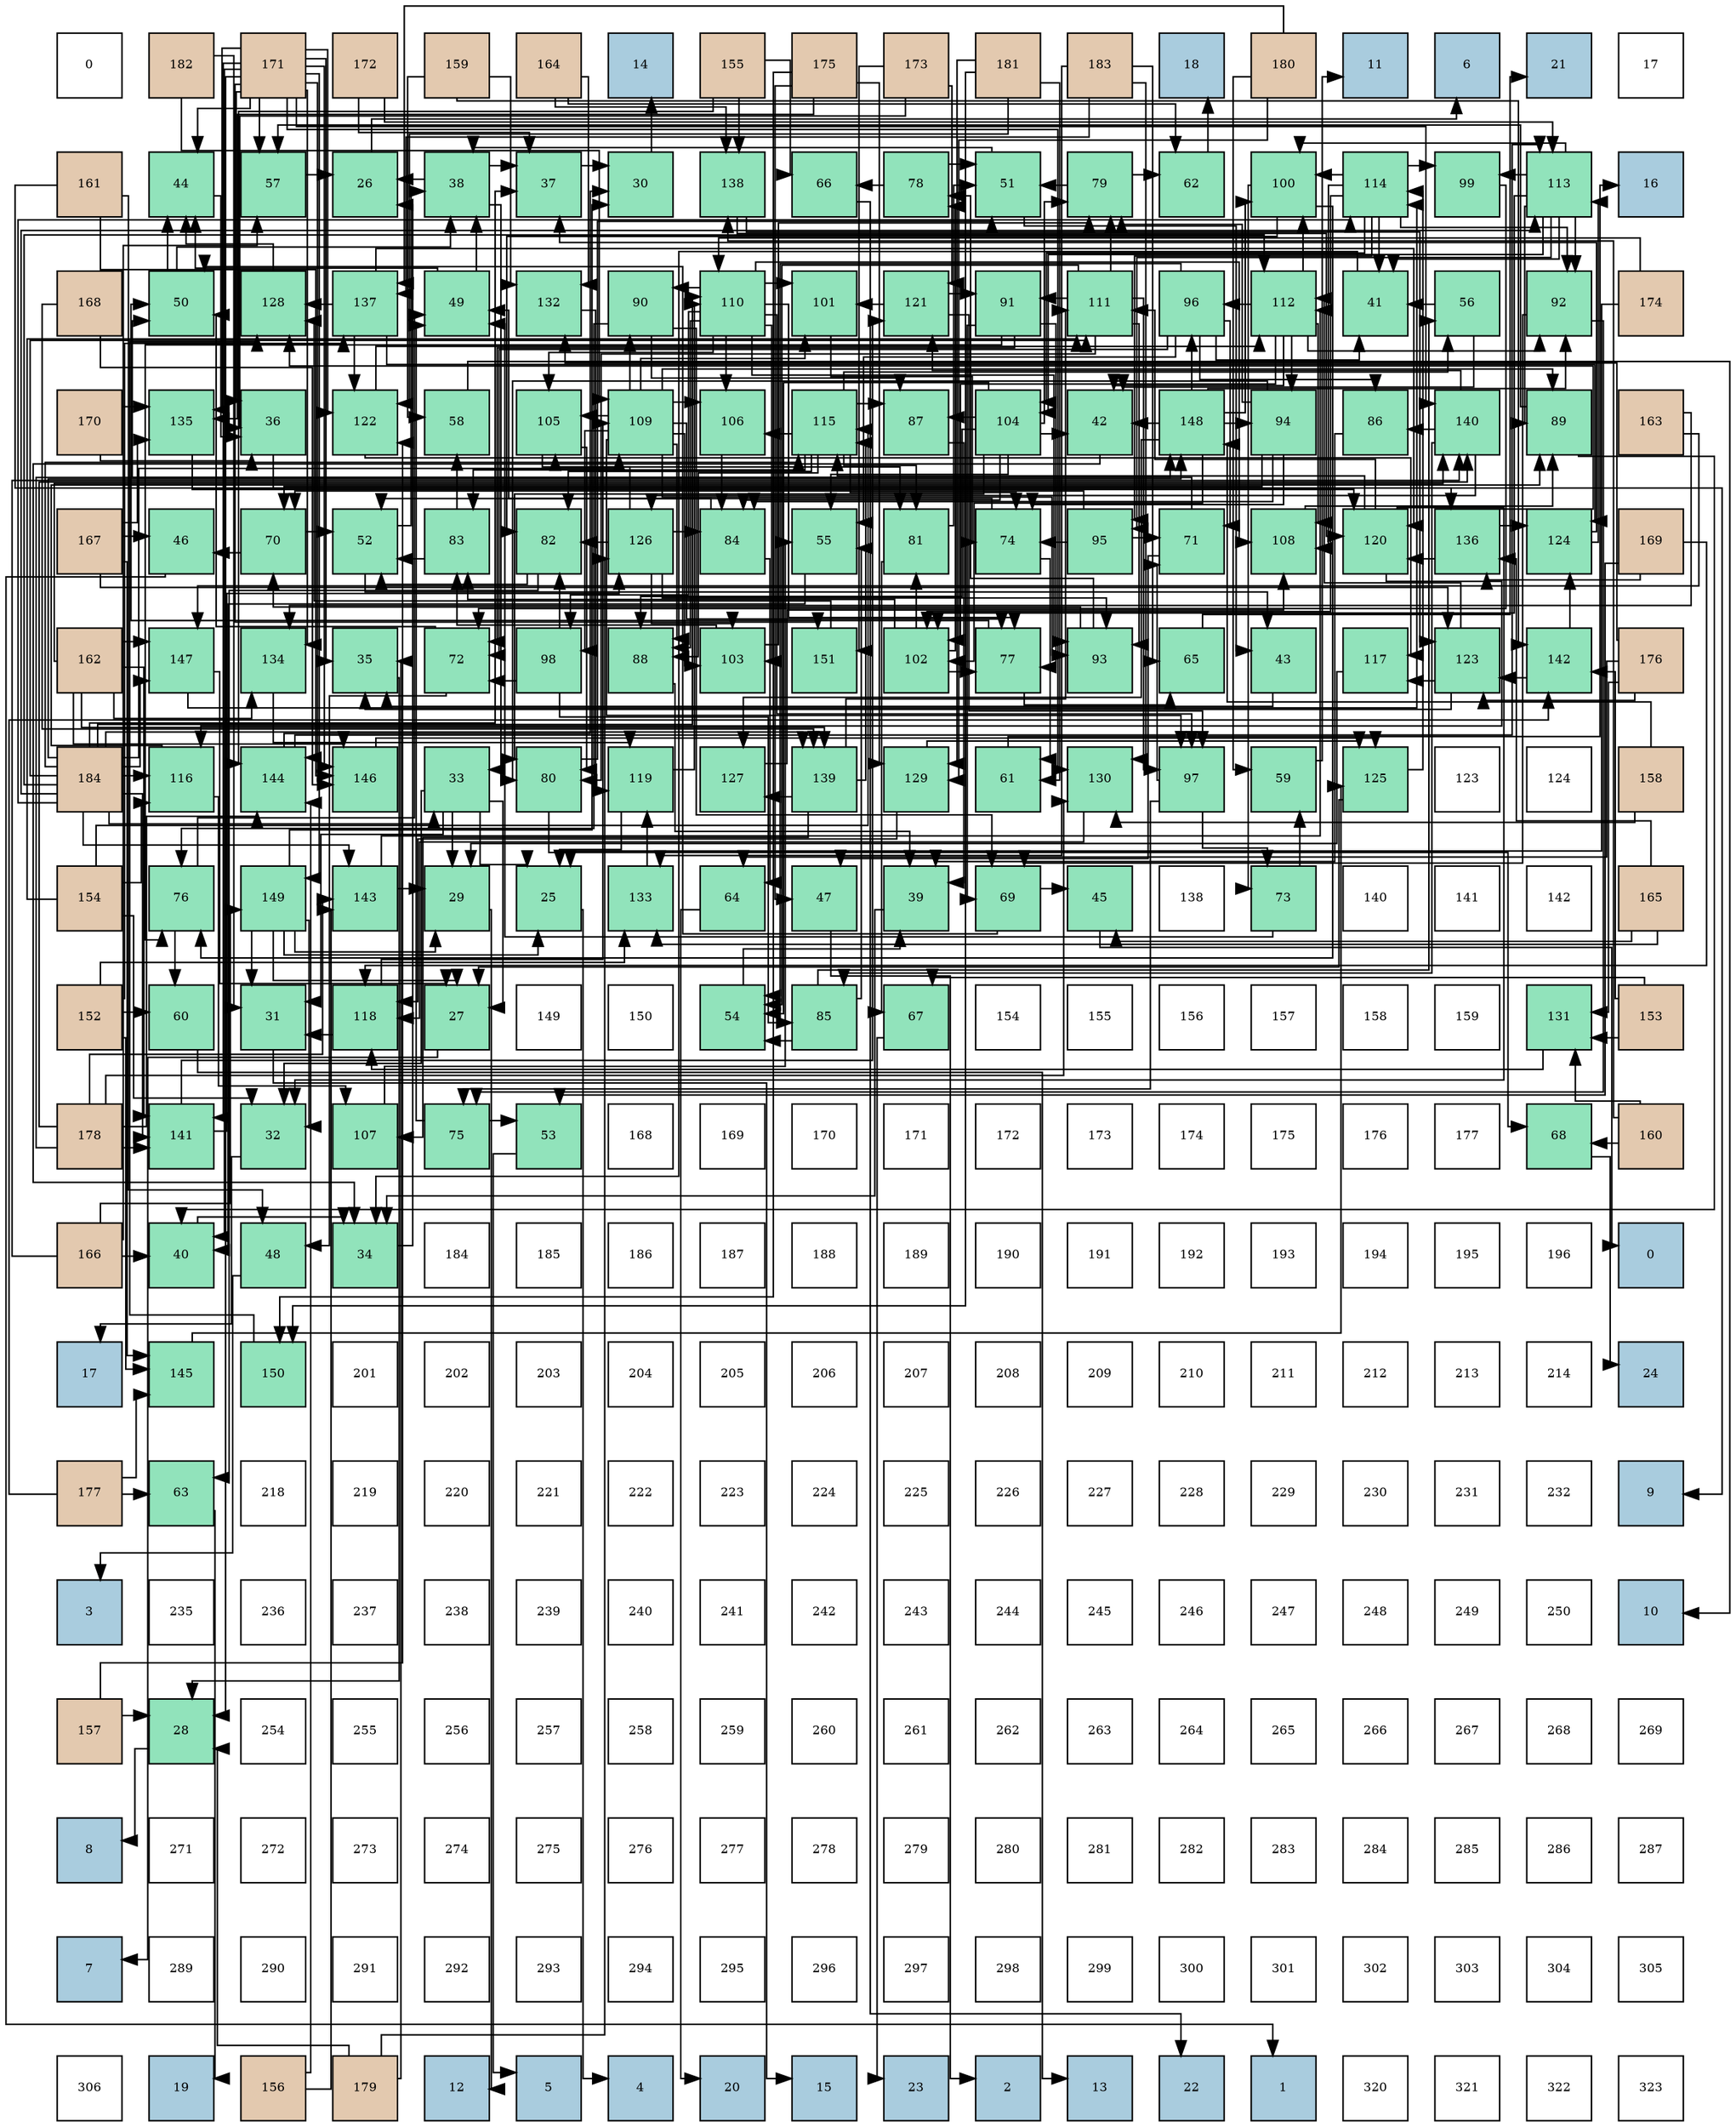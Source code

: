 digraph layout{
 rankdir=TB;
 splines=ortho;
 node [style=filled shape=square fixedsize=true width=0.6];
0[label="0", fontsize=8, fillcolor="#ffffff"];
1[label="182", fontsize=8, fillcolor="#e3c9af"];
2[label="171", fontsize=8, fillcolor="#e3c9af"];
3[label="172", fontsize=8, fillcolor="#e3c9af"];
4[label="159", fontsize=8, fillcolor="#e3c9af"];
5[label="164", fontsize=8, fillcolor="#e3c9af"];
6[label="14", fontsize=8, fillcolor="#a9ccde"];
7[label="155", fontsize=8, fillcolor="#e3c9af"];
8[label="175", fontsize=8, fillcolor="#e3c9af"];
9[label="173", fontsize=8, fillcolor="#e3c9af"];
10[label="181", fontsize=8, fillcolor="#e3c9af"];
11[label="183", fontsize=8, fillcolor="#e3c9af"];
12[label="18", fontsize=8, fillcolor="#a9ccde"];
13[label="180", fontsize=8, fillcolor="#e3c9af"];
14[label="11", fontsize=8, fillcolor="#a9ccde"];
15[label="6", fontsize=8, fillcolor="#a9ccde"];
16[label="21", fontsize=8, fillcolor="#a9ccde"];
17[label="17", fontsize=8, fillcolor="#ffffff"];
18[label="161", fontsize=8, fillcolor="#e3c9af"];
19[label="44", fontsize=8, fillcolor="#91e3bb"];
20[label="57", fontsize=8, fillcolor="#91e3bb"];
21[label="26", fontsize=8, fillcolor="#91e3bb"];
22[label="38", fontsize=8, fillcolor="#91e3bb"];
23[label="37", fontsize=8, fillcolor="#91e3bb"];
24[label="30", fontsize=8, fillcolor="#91e3bb"];
25[label="138", fontsize=8, fillcolor="#91e3bb"];
26[label="66", fontsize=8, fillcolor="#91e3bb"];
27[label="78", fontsize=8, fillcolor="#91e3bb"];
28[label="51", fontsize=8, fillcolor="#91e3bb"];
29[label="79", fontsize=8, fillcolor="#91e3bb"];
30[label="62", fontsize=8, fillcolor="#91e3bb"];
31[label="100", fontsize=8, fillcolor="#91e3bb"];
32[label="114", fontsize=8, fillcolor="#91e3bb"];
33[label="99", fontsize=8, fillcolor="#91e3bb"];
34[label="113", fontsize=8, fillcolor="#91e3bb"];
35[label="16", fontsize=8, fillcolor="#a9ccde"];
36[label="168", fontsize=8, fillcolor="#e3c9af"];
37[label="50", fontsize=8, fillcolor="#91e3bb"];
38[label="128", fontsize=8, fillcolor="#91e3bb"];
39[label="137", fontsize=8, fillcolor="#91e3bb"];
40[label="49", fontsize=8, fillcolor="#91e3bb"];
41[label="132", fontsize=8, fillcolor="#91e3bb"];
42[label="90", fontsize=8, fillcolor="#91e3bb"];
43[label="110", fontsize=8, fillcolor="#91e3bb"];
44[label="101", fontsize=8, fillcolor="#91e3bb"];
45[label="121", fontsize=8, fillcolor="#91e3bb"];
46[label="91", fontsize=8, fillcolor="#91e3bb"];
47[label="111", fontsize=8, fillcolor="#91e3bb"];
48[label="96", fontsize=8, fillcolor="#91e3bb"];
49[label="112", fontsize=8, fillcolor="#91e3bb"];
50[label="41", fontsize=8, fillcolor="#91e3bb"];
51[label="56", fontsize=8, fillcolor="#91e3bb"];
52[label="92", fontsize=8, fillcolor="#91e3bb"];
53[label="174", fontsize=8, fillcolor="#e3c9af"];
54[label="170", fontsize=8, fillcolor="#e3c9af"];
55[label="135", fontsize=8, fillcolor="#91e3bb"];
56[label="36", fontsize=8, fillcolor="#91e3bb"];
57[label="122", fontsize=8, fillcolor="#91e3bb"];
58[label="58", fontsize=8, fillcolor="#91e3bb"];
59[label="105", fontsize=8, fillcolor="#91e3bb"];
60[label="109", fontsize=8, fillcolor="#91e3bb"];
61[label="106", fontsize=8, fillcolor="#91e3bb"];
62[label="115", fontsize=8, fillcolor="#91e3bb"];
63[label="87", fontsize=8, fillcolor="#91e3bb"];
64[label="104", fontsize=8, fillcolor="#91e3bb"];
65[label="42", fontsize=8, fillcolor="#91e3bb"];
66[label="148", fontsize=8, fillcolor="#91e3bb"];
67[label="94", fontsize=8, fillcolor="#91e3bb"];
68[label="86", fontsize=8, fillcolor="#91e3bb"];
69[label="140", fontsize=8, fillcolor="#91e3bb"];
70[label="89", fontsize=8, fillcolor="#91e3bb"];
71[label="163", fontsize=8, fillcolor="#e3c9af"];
72[label="167", fontsize=8, fillcolor="#e3c9af"];
73[label="46", fontsize=8, fillcolor="#91e3bb"];
74[label="70", fontsize=8, fillcolor="#91e3bb"];
75[label="52", fontsize=8, fillcolor="#91e3bb"];
76[label="83", fontsize=8, fillcolor="#91e3bb"];
77[label="82", fontsize=8, fillcolor="#91e3bb"];
78[label="126", fontsize=8, fillcolor="#91e3bb"];
79[label="84", fontsize=8, fillcolor="#91e3bb"];
80[label="55", fontsize=8, fillcolor="#91e3bb"];
81[label="81", fontsize=8, fillcolor="#91e3bb"];
82[label="74", fontsize=8, fillcolor="#91e3bb"];
83[label="95", fontsize=8, fillcolor="#91e3bb"];
84[label="71", fontsize=8, fillcolor="#91e3bb"];
85[label="108", fontsize=8, fillcolor="#91e3bb"];
86[label="120", fontsize=8, fillcolor="#91e3bb"];
87[label="136", fontsize=8, fillcolor="#91e3bb"];
88[label="124", fontsize=8, fillcolor="#91e3bb"];
89[label="169", fontsize=8, fillcolor="#e3c9af"];
90[label="162", fontsize=8, fillcolor="#e3c9af"];
91[label="147", fontsize=8, fillcolor="#91e3bb"];
92[label="134", fontsize=8, fillcolor="#91e3bb"];
93[label="35", fontsize=8, fillcolor="#91e3bb"];
94[label="72", fontsize=8, fillcolor="#91e3bb"];
95[label="98", fontsize=8, fillcolor="#91e3bb"];
96[label="88", fontsize=8, fillcolor="#91e3bb"];
97[label="103", fontsize=8, fillcolor="#91e3bb"];
98[label="151", fontsize=8, fillcolor="#91e3bb"];
99[label="102", fontsize=8, fillcolor="#91e3bb"];
100[label="77", fontsize=8, fillcolor="#91e3bb"];
101[label="93", fontsize=8, fillcolor="#91e3bb"];
102[label="65", fontsize=8, fillcolor="#91e3bb"];
103[label="43", fontsize=8, fillcolor="#91e3bb"];
104[label="117", fontsize=8, fillcolor="#91e3bb"];
105[label="123", fontsize=8, fillcolor="#91e3bb"];
106[label="142", fontsize=8, fillcolor="#91e3bb"];
107[label="176", fontsize=8, fillcolor="#e3c9af"];
108[label="184", fontsize=8, fillcolor="#e3c9af"];
109[label="116", fontsize=8, fillcolor="#91e3bb"];
110[label="144", fontsize=8, fillcolor="#91e3bb"];
111[label="146", fontsize=8, fillcolor="#91e3bb"];
112[label="33", fontsize=8, fillcolor="#91e3bb"];
113[label="80", fontsize=8, fillcolor="#91e3bb"];
114[label="119", fontsize=8, fillcolor="#91e3bb"];
115[label="127", fontsize=8, fillcolor="#91e3bb"];
116[label="139", fontsize=8, fillcolor="#91e3bb"];
117[label="129", fontsize=8, fillcolor="#91e3bb"];
118[label="61", fontsize=8, fillcolor="#91e3bb"];
119[label="130", fontsize=8, fillcolor="#91e3bb"];
120[label="97", fontsize=8, fillcolor="#91e3bb"];
121[label="59", fontsize=8, fillcolor="#91e3bb"];
122[label="125", fontsize=8, fillcolor="#91e3bb"];
123[label="123", fontsize=8, fillcolor="#ffffff"];
124[label="124", fontsize=8, fillcolor="#ffffff"];
125[label="158", fontsize=8, fillcolor="#e3c9af"];
126[label="154", fontsize=8, fillcolor="#e3c9af"];
127[label="76", fontsize=8, fillcolor="#91e3bb"];
128[label="149", fontsize=8, fillcolor="#91e3bb"];
129[label="143", fontsize=8, fillcolor="#91e3bb"];
130[label="29", fontsize=8, fillcolor="#91e3bb"];
131[label="25", fontsize=8, fillcolor="#91e3bb"];
132[label="133", fontsize=8, fillcolor="#91e3bb"];
133[label="64", fontsize=8, fillcolor="#91e3bb"];
134[label="47", fontsize=8, fillcolor="#91e3bb"];
135[label="39", fontsize=8, fillcolor="#91e3bb"];
136[label="69", fontsize=8, fillcolor="#91e3bb"];
137[label="45", fontsize=8, fillcolor="#91e3bb"];
138[label="138", fontsize=8, fillcolor="#ffffff"];
139[label="73", fontsize=8, fillcolor="#91e3bb"];
140[label="140", fontsize=8, fillcolor="#ffffff"];
141[label="141", fontsize=8, fillcolor="#ffffff"];
142[label="142", fontsize=8, fillcolor="#ffffff"];
143[label="165", fontsize=8, fillcolor="#e3c9af"];
144[label="152", fontsize=8, fillcolor="#e3c9af"];
145[label="60", fontsize=8, fillcolor="#91e3bb"];
146[label="31", fontsize=8, fillcolor="#91e3bb"];
147[label="118", fontsize=8, fillcolor="#91e3bb"];
148[label="27", fontsize=8, fillcolor="#91e3bb"];
149[label="149", fontsize=8, fillcolor="#ffffff"];
150[label="150", fontsize=8, fillcolor="#ffffff"];
151[label="54", fontsize=8, fillcolor="#91e3bb"];
152[label="85", fontsize=8, fillcolor="#91e3bb"];
153[label="67", fontsize=8, fillcolor="#91e3bb"];
154[label="154", fontsize=8, fillcolor="#ffffff"];
155[label="155", fontsize=8, fillcolor="#ffffff"];
156[label="156", fontsize=8, fillcolor="#ffffff"];
157[label="157", fontsize=8, fillcolor="#ffffff"];
158[label="158", fontsize=8, fillcolor="#ffffff"];
159[label="159", fontsize=8, fillcolor="#ffffff"];
160[label="131", fontsize=8, fillcolor="#91e3bb"];
161[label="153", fontsize=8, fillcolor="#e3c9af"];
162[label="178", fontsize=8, fillcolor="#e3c9af"];
163[label="141", fontsize=8, fillcolor="#91e3bb"];
164[label="32", fontsize=8, fillcolor="#91e3bb"];
165[label="107", fontsize=8, fillcolor="#91e3bb"];
166[label="75", fontsize=8, fillcolor="#91e3bb"];
167[label="53", fontsize=8, fillcolor="#91e3bb"];
168[label="168", fontsize=8, fillcolor="#ffffff"];
169[label="169", fontsize=8, fillcolor="#ffffff"];
170[label="170", fontsize=8, fillcolor="#ffffff"];
171[label="171", fontsize=8, fillcolor="#ffffff"];
172[label="172", fontsize=8, fillcolor="#ffffff"];
173[label="173", fontsize=8, fillcolor="#ffffff"];
174[label="174", fontsize=8, fillcolor="#ffffff"];
175[label="175", fontsize=8, fillcolor="#ffffff"];
176[label="176", fontsize=8, fillcolor="#ffffff"];
177[label="177", fontsize=8, fillcolor="#ffffff"];
178[label="68", fontsize=8, fillcolor="#91e3bb"];
179[label="160", fontsize=8, fillcolor="#e3c9af"];
180[label="166", fontsize=8, fillcolor="#e3c9af"];
181[label="40", fontsize=8, fillcolor="#91e3bb"];
182[label="48", fontsize=8, fillcolor="#91e3bb"];
183[label="34", fontsize=8, fillcolor="#91e3bb"];
184[label="184", fontsize=8, fillcolor="#ffffff"];
185[label="185", fontsize=8, fillcolor="#ffffff"];
186[label="186", fontsize=8, fillcolor="#ffffff"];
187[label="187", fontsize=8, fillcolor="#ffffff"];
188[label="188", fontsize=8, fillcolor="#ffffff"];
189[label="189", fontsize=8, fillcolor="#ffffff"];
190[label="190", fontsize=8, fillcolor="#ffffff"];
191[label="191", fontsize=8, fillcolor="#ffffff"];
192[label="192", fontsize=8, fillcolor="#ffffff"];
193[label="193", fontsize=8, fillcolor="#ffffff"];
194[label="194", fontsize=8, fillcolor="#ffffff"];
195[label="195", fontsize=8, fillcolor="#ffffff"];
196[label="196", fontsize=8, fillcolor="#ffffff"];
197[label="0", fontsize=8, fillcolor="#a9ccde"];
198[label="17", fontsize=8, fillcolor="#a9ccde"];
199[label="145", fontsize=8, fillcolor="#91e3bb"];
200[label="150", fontsize=8, fillcolor="#91e3bb"];
201[label="201", fontsize=8, fillcolor="#ffffff"];
202[label="202", fontsize=8, fillcolor="#ffffff"];
203[label="203", fontsize=8, fillcolor="#ffffff"];
204[label="204", fontsize=8, fillcolor="#ffffff"];
205[label="205", fontsize=8, fillcolor="#ffffff"];
206[label="206", fontsize=8, fillcolor="#ffffff"];
207[label="207", fontsize=8, fillcolor="#ffffff"];
208[label="208", fontsize=8, fillcolor="#ffffff"];
209[label="209", fontsize=8, fillcolor="#ffffff"];
210[label="210", fontsize=8, fillcolor="#ffffff"];
211[label="211", fontsize=8, fillcolor="#ffffff"];
212[label="212", fontsize=8, fillcolor="#ffffff"];
213[label="213", fontsize=8, fillcolor="#ffffff"];
214[label="214", fontsize=8, fillcolor="#ffffff"];
215[label="24", fontsize=8, fillcolor="#a9ccde"];
216[label="177", fontsize=8, fillcolor="#e3c9af"];
217[label="63", fontsize=8, fillcolor="#91e3bb"];
218[label="218", fontsize=8, fillcolor="#ffffff"];
219[label="219", fontsize=8, fillcolor="#ffffff"];
220[label="220", fontsize=8, fillcolor="#ffffff"];
221[label="221", fontsize=8, fillcolor="#ffffff"];
222[label="222", fontsize=8, fillcolor="#ffffff"];
223[label="223", fontsize=8, fillcolor="#ffffff"];
224[label="224", fontsize=8, fillcolor="#ffffff"];
225[label="225", fontsize=8, fillcolor="#ffffff"];
226[label="226", fontsize=8, fillcolor="#ffffff"];
227[label="227", fontsize=8, fillcolor="#ffffff"];
228[label="228", fontsize=8, fillcolor="#ffffff"];
229[label="229", fontsize=8, fillcolor="#ffffff"];
230[label="230", fontsize=8, fillcolor="#ffffff"];
231[label="231", fontsize=8, fillcolor="#ffffff"];
232[label="232", fontsize=8, fillcolor="#ffffff"];
233[label="9", fontsize=8, fillcolor="#a9ccde"];
234[label="3", fontsize=8, fillcolor="#a9ccde"];
235[label="235", fontsize=8, fillcolor="#ffffff"];
236[label="236", fontsize=8, fillcolor="#ffffff"];
237[label="237", fontsize=8, fillcolor="#ffffff"];
238[label="238", fontsize=8, fillcolor="#ffffff"];
239[label="239", fontsize=8, fillcolor="#ffffff"];
240[label="240", fontsize=8, fillcolor="#ffffff"];
241[label="241", fontsize=8, fillcolor="#ffffff"];
242[label="242", fontsize=8, fillcolor="#ffffff"];
243[label="243", fontsize=8, fillcolor="#ffffff"];
244[label="244", fontsize=8, fillcolor="#ffffff"];
245[label="245", fontsize=8, fillcolor="#ffffff"];
246[label="246", fontsize=8, fillcolor="#ffffff"];
247[label="247", fontsize=8, fillcolor="#ffffff"];
248[label="248", fontsize=8, fillcolor="#ffffff"];
249[label="249", fontsize=8, fillcolor="#ffffff"];
250[label="250", fontsize=8, fillcolor="#ffffff"];
251[label="10", fontsize=8, fillcolor="#a9ccde"];
252[label="157", fontsize=8, fillcolor="#e3c9af"];
253[label="28", fontsize=8, fillcolor="#91e3bb"];
254[label="254", fontsize=8, fillcolor="#ffffff"];
255[label="255", fontsize=8, fillcolor="#ffffff"];
256[label="256", fontsize=8, fillcolor="#ffffff"];
257[label="257", fontsize=8, fillcolor="#ffffff"];
258[label="258", fontsize=8, fillcolor="#ffffff"];
259[label="259", fontsize=8, fillcolor="#ffffff"];
260[label="260", fontsize=8, fillcolor="#ffffff"];
261[label="261", fontsize=8, fillcolor="#ffffff"];
262[label="262", fontsize=8, fillcolor="#ffffff"];
263[label="263", fontsize=8, fillcolor="#ffffff"];
264[label="264", fontsize=8, fillcolor="#ffffff"];
265[label="265", fontsize=8, fillcolor="#ffffff"];
266[label="266", fontsize=8, fillcolor="#ffffff"];
267[label="267", fontsize=8, fillcolor="#ffffff"];
268[label="268", fontsize=8, fillcolor="#ffffff"];
269[label="269", fontsize=8, fillcolor="#ffffff"];
270[label="8", fontsize=8, fillcolor="#a9ccde"];
271[label="271", fontsize=8, fillcolor="#ffffff"];
272[label="272", fontsize=8, fillcolor="#ffffff"];
273[label="273", fontsize=8, fillcolor="#ffffff"];
274[label="274", fontsize=8, fillcolor="#ffffff"];
275[label="275", fontsize=8, fillcolor="#ffffff"];
276[label="276", fontsize=8, fillcolor="#ffffff"];
277[label="277", fontsize=8, fillcolor="#ffffff"];
278[label="278", fontsize=8, fillcolor="#ffffff"];
279[label="279", fontsize=8, fillcolor="#ffffff"];
280[label="280", fontsize=8, fillcolor="#ffffff"];
281[label="281", fontsize=8, fillcolor="#ffffff"];
282[label="282", fontsize=8, fillcolor="#ffffff"];
283[label="283", fontsize=8, fillcolor="#ffffff"];
284[label="284", fontsize=8, fillcolor="#ffffff"];
285[label="285", fontsize=8, fillcolor="#ffffff"];
286[label="286", fontsize=8, fillcolor="#ffffff"];
287[label="287", fontsize=8, fillcolor="#ffffff"];
288[label="7", fontsize=8, fillcolor="#a9ccde"];
289[label="289", fontsize=8, fillcolor="#ffffff"];
290[label="290", fontsize=8, fillcolor="#ffffff"];
291[label="291", fontsize=8, fillcolor="#ffffff"];
292[label="292", fontsize=8, fillcolor="#ffffff"];
293[label="293", fontsize=8, fillcolor="#ffffff"];
294[label="294", fontsize=8, fillcolor="#ffffff"];
295[label="295", fontsize=8, fillcolor="#ffffff"];
296[label="296", fontsize=8, fillcolor="#ffffff"];
297[label="297", fontsize=8, fillcolor="#ffffff"];
298[label="298", fontsize=8, fillcolor="#ffffff"];
299[label="299", fontsize=8, fillcolor="#ffffff"];
300[label="300", fontsize=8, fillcolor="#ffffff"];
301[label="301", fontsize=8, fillcolor="#ffffff"];
302[label="302", fontsize=8, fillcolor="#ffffff"];
303[label="303", fontsize=8, fillcolor="#ffffff"];
304[label="304", fontsize=8, fillcolor="#ffffff"];
305[label="305", fontsize=8, fillcolor="#ffffff"];
306[label="306", fontsize=8, fillcolor="#ffffff"];
307[label="19", fontsize=8, fillcolor="#a9ccde"];
308[label="156", fontsize=8, fillcolor="#e3c9af"];
309[label="179", fontsize=8, fillcolor="#e3c9af"];
310[label="12", fontsize=8, fillcolor="#a9ccde"];
311[label="5", fontsize=8, fillcolor="#a9ccde"];
312[label="4", fontsize=8, fillcolor="#a9ccde"];
313[label="20", fontsize=8, fillcolor="#a9ccde"];
314[label="15", fontsize=8, fillcolor="#a9ccde"];
315[label="23", fontsize=8, fillcolor="#a9ccde"];
316[label="2", fontsize=8, fillcolor="#a9ccde"];
317[label="13", fontsize=8, fillcolor="#a9ccde"];
318[label="22", fontsize=8, fillcolor="#a9ccde"];
319[label="1", fontsize=8, fillcolor="#a9ccde"];
320[label="320", fontsize=8, fillcolor="#ffffff"];
321[label="321", fontsize=8, fillcolor="#ffffff"];
322[label="322", fontsize=8, fillcolor="#ffffff"];
323[label="323", fontsize=8, fillcolor="#ffffff"];
edge [constraint=false, style=vis];131 -> 312;
21 -> 15;
148 -> 288;
253 -> 270;
130 -> 310;
24 -> 6;
146 -> 314;
164 -> 198;
112 -> 131;
112 -> 148;
112 -> 130;
112 -> 146;
112 -> 164;
183 -> 21;
93 -> 253;
56 -> 233;
23 -> 24;
22 -> 21;
22 -> 112;
22 -> 23;
135 -> 183;
181 -> 183;
50 -> 183;
65 -> 183;
103 -> 93;
19 -> 56;
137 -> 197;
73 -> 319;
134 -> 316;
182 -> 234;
40 -> 22;
40 -> 19;
37 -> 22;
37 -> 19;
28 -> 22;
28 -> 103;
75 -> 22;
75 -> 103;
167 -> 311;
151 -> 135;
80 -> 181;
51 -> 50;
51 -> 65;
20 -> 21;
58 -> 251;
121 -> 14;
145 -> 317;
118 -> 35;
30 -> 12;
217 -> 307;
133 -> 313;
102 -> 16;
26 -> 318;
153 -> 315;
178 -> 215;
136 -> 137;
136 -> 37;
74 -> 73;
74 -> 75;
84 -> 134;
84 -> 37;
94 -> 182;
94 -> 37;
139 -> 40;
139 -> 121;
82 -> 40;
82 -> 118;
166 -> 40;
166 -> 167;
127 -> 40;
127 -> 145;
100 -> 37;
100 -> 102;
27 -> 28;
27 -> 26;
29 -> 28;
29 -> 30;
113 -> 28;
113 -> 178;
81 -> 28;
81 -> 153;
77 -> 75;
77 -> 217;
76 -> 75;
76 -> 58;
79 -> 75;
79 -> 133;
152 -> 151;
152 -> 80;
152 -> 51;
68 -> 135;
63 -> 135;
96 -> 135;
70 -> 181;
70 -> 20;
42 -> 136;
42 -> 127;
42 -> 63;
46 -> 136;
46 -> 94;
46 -> 127;
46 -> 100;
52 -> 136;
52 -> 166;
101 -> 74;
101 -> 27;
67 -> 74;
67 -> 82;
67 -> 29;
67 -> 113;
67 -> 79;
83 -> 74;
83 -> 84;
83 -> 82;
48 -> 50;
48 -> 151;
48 -> 80;
48 -> 84;
48 -> 94;
48 -> 68;
120 -> 84;
120 -> 139;
120 -> 166;
95 -> 94;
95 -> 77;
95 -> 152;
33 -> 94;
31 -> 139;
31 -> 127;
31 -> 77;
44 -> 82;
99 -> 100;
99 -> 27;
99 -> 81;
99 -> 76;
97 -> 29;
97 -> 76;
64 -> 65;
64 -> 151;
64 -> 80;
64 -> 29;
64 -> 113;
64 -> 79;
64 -> 63;
64 -> 96;
59 -> 113;
59 -> 81;
61 -> 79;
165 -> 80;
85 -> 70;
60 -> 100;
60 -> 96;
60 -> 70;
60 -> 42;
60 -> 101;
60 -> 120;
60 -> 95;
60 -> 44;
60 -> 97;
60 -> 59;
60 -> 61;
43 -> 100;
43 -> 96;
43 -> 42;
43 -> 101;
43 -> 120;
43 -> 95;
43 -> 44;
43 -> 97;
43 -> 59;
43 -> 61;
43 -> 85;
47 -> 151;
47 -> 29;
47 -> 113;
47 -> 46;
47 -> 101;
47 -> 120;
49 -> 65;
49 -> 52;
49 -> 67;
49 -> 48;
49 -> 31;
49 -> 99;
49 -> 85;
34 -> 50;
34 -> 70;
34 -> 52;
34 -> 83;
34 -> 33;
34 -> 31;
34 -> 99;
34 -> 64;
32 -> 50;
32 -> 52;
32 -> 83;
32 -> 33;
32 -> 31;
32 -> 99;
32 -> 64;
32 -> 85;
62 -> 51;
62 -> 82;
62 -> 81;
62 -> 77;
62 -> 76;
62 -> 63;
62 -> 96;
62 -> 61;
109 -> 70;
109 -> 165;
104 -> 130;
147 -> 146;
147 -> 60;
114 -> 131;
114 -> 43;
86 -> 164;
86 -> 47;
86 -> 62;
86 -> 109;
45 -> 46;
45 -> 120;
45 -> 44;
57 -> 49;
57 -> 104;
105 -> 93;
105 -> 49;
105 -> 104;
88 -> 23;
88 -> 34;
122 -> 148;
122 -> 32;
78 -> 77;
78 -> 79;
78 -> 101;
78 -> 97;
78 -> 59;
115 -> 85;
38 -> 19;
117 -> 147;
117 -> 122;
119 -> 147;
160 -> 147;
41 -> 114;
132 -> 114;
92 -> 114;
55 -> 86;
87 -> 86;
87 -> 88;
87 -> 38;
39 -> 86;
39 -> 57;
39 -> 88;
39 -> 38;
25 -> 86;
25 -> 105;
116 -> 165;
116 -> 47;
116 -> 62;
116 -> 115;
69 -> 152;
69 -> 68;
69 -> 45;
69 -> 78;
163 -> 45;
163 -> 78;
106 -> 105;
106 -> 88;
129 -> 130;
129 -> 49;
110 -> 24;
110 -> 34;
199 -> 122;
111 -> 122;
91 -> 148;
91 -> 32;
66 -> 65;
66 -> 52;
66 -> 67;
66 -> 48;
66 -> 31;
66 -> 99;
66 -> 115;
128 -> 131;
128 -> 148;
128 -> 130;
128 -> 24;
128 -> 146;
128 -> 164;
200 -> 38;
98 -> 38;
144 -> 145;
144 -> 132;
144 -> 39;
144 -> 199;
161 -> 153;
161 -> 160;
161 -> 106;
126 -> 164;
126 -> 47;
126 -> 62;
126 -> 109;
7 -> 26;
7 -> 25;
7 -> 110;
308 -> 129;
308 -> 110;
252 -> 253;
252 -> 57;
125 -> 119;
125 -> 66;
4 -> 58;
4 -> 41;
4 -> 106;
179 -> 178;
179 -> 160;
179 -> 25;
18 -> 182;
18 -> 87;
18 -> 111;
90 -> 92;
90 -> 116;
90 -> 69;
90 -> 163;
90 -> 111;
90 -> 91;
71 -> 92;
71 -> 91;
5 -> 30;
5 -> 41;
5 -> 25;
143 -> 137;
143 -> 132;
143 -> 87;
180 -> 181;
180 -> 20;
180 -> 69;
180 -> 128;
72 -> 73;
72 -> 105;
72 -> 55;
72 -> 199;
36 -> 116;
36 -> 111;
89 -> 167;
89 -> 147;
89 -> 87;
54 -> 56;
54 -> 55;
2 -> 253;
2 -> 93;
2 -> 56;
2 -> 181;
2 -> 19;
2 -> 20;
2 -> 57;
2 -> 119;
2 -> 92;
2 -> 55;
2 -> 69;
2 -> 163;
2 -> 110;
2 -> 111;
2 -> 128;
2 -> 98;
3 -> 23;
3 -> 34;
9 -> 56;
9 -> 45;
9 -> 98;
53 -> 131;
53 -> 43;
8 -> 134;
8 -> 117;
8 -> 55;
8 -> 200;
107 -> 133;
107 -> 105;
107 -> 160;
107 -> 41;
216 -> 217;
216 -> 106;
216 -> 199;
162 -> 119;
162 -> 69;
162 -> 163;
162 -> 129;
162 -> 110;
162 -> 66;
309 -> 253;
309 -> 93;
309 -> 78;
13 -> 121;
13 -> 117;
13 -> 39;
10 -> 118;
10 -> 57;
10 -> 117;
10 -> 200;
1 -> 146;
1 -> 60;
11 -> 102;
11 -> 119;
11 -> 132;
11 -> 39;
108 -> 112;
108 -> 23;
108 -> 60;
108 -> 43;
108 -> 47;
108 -> 49;
108 -> 34;
108 -> 32;
108 -> 62;
108 -> 109;
108 -> 116;
108 -> 163;
108 -> 129;
108 -> 91;
108 -> 66;
edge [constraint=true, style=invis];
0 -> 18 -> 36 -> 54 -> 72 -> 90 -> 108 -> 126 -> 144 -> 162 -> 180 -> 198 -> 216 -> 234 -> 252 -> 270 -> 288 -> 306;
1 -> 19 -> 37 -> 55 -> 73 -> 91 -> 109 -> 127 -> 145 -> 163 -> 181 -> 199 -> 217 -> 235 -> 253 -> 271 -> 289 -> 307;
2 -> 20 -> 38 -> 56 -> 74 -> 92 -> 110 -> 128 -> 146 -> 164 -> 182 -> 200 -> 218 -> 236 -> 254 -> 272 -> 290 -> 308;
3 -> 21 -> 39 -> 57 -> 75 -> 93 -> 111 -> 129 -> 147 -> 165 -> 183 -> 201 -> 219 -> 237 -> 255 -> 273 -> 291 -> 309;
4 -> 22 -> 40 -> 58 -> 76 -> 94 -> 112 -> 130 -> 148 -> 166 -> 184 -> 202 -> 220 -> 238 -> 256 -> 274 -> 292 -> 310;
5 -> 23 -> 41 -> 59 -> 77 -> 95 -> 113 -> 131 -> 149 -> 167 -> 185 -> 203 -> 221 -> 239 -> 257 -> 275 -> 293 -> 311;
6 -> 24 -> 42 -> 60 -> 78 -> 96 -> 114 -> 132 -> 150 -> 168 -> 186 -> 204 -> 222 -> 240 -> 258 -> 276 -> 294 -> 312;
7 -> 25 -> 43 -> 61 -> 79 -> 97 -> 115 -> 133 -> 151 -> 169 -> 187 -> 205 -> 223 -> 241 -> 259 -> 277 -> 295 -> 313;
8 -> 26 -> 44 -> 62 -> 80 -> 98 -> 116 -> 134 -> 152 -> 170 -> 188 -> 206 -> 224 -> 242 -> 260 -> 278 -> 296 -> 314;
9 -> 27 -> 45 -> 63 -> 81 -> 99 -> 117 -> 135 -> 153 -> 171 -> 189 -> 207 -> 225 -> 243 -> 261 -> 279 -> 297 -> 315;
10 -> 28 -> 46 -> 64 -> 82 -> 100 -> 118 -> 136 -> 154 -> 172 -> 190 -> 208 -> 226 -> 244 -> 262 -> 280 -> 298 -> 316;
11 -> 29 -> 47 -> 65 -> 83 -> 101 -> 119 -> 137 -> 155 -> 173 -> 191 -> 209 -> 227 -> 245 -> 263 -> 281 -> 299 -> 317;
12 -> 30 -> 48 -> 66 -> 84 -> 102 -> 120 -> 138 -> 156 -> 174 -> 192 -> 210 -> 228 -> 246 -> 264 -> 282 -> 300 -> 318;
13 -> 31 -> 49 -> 67 -> 85 -> 103 -> 121 -> 139 -> 157 -> 175 -> 193 -> 211 -> 229 -> 247 -> 265 -> 283 -> 301 -> 319;
14 -> 32 -> 50 -> 68 -> 86 -> 104 -> 122 -> 140 -> 158 -> 176 -> 194 -> 212 -> 230 -> 248 -> 266 -> 284 -> 302 -> 320;
15 -> 33 -> 51 -> 69 -> 87 -> 105 -> 123 -> 141 -> 159 -> 177 -> 195 -> 213 -> 231 -> 249 -> 267 -> 285 -> 303 -> 321;
16 -> 34 -> 52 -> 70 -> 88 -> 106 -> 124 -> 142 -> 160 -> 178 -> 196 -> 214 -> 232 -> 250 -> 268 -> 286 -> 304 -> 322;
17 -> 35 -> 53 -> 71 -> 89 -> 107 -> 125 -> 143 -> 161 -> 179 -> 197 -> 215 -> 233 -> 251 -> 269 -> 287 -> 305 -> 323;
rank = same {0 -> 1 -> 2 -> 3 -> 4 -> 5 -> 6 -> 7 -> 8 -> 9 -> 10 -> 11 -> 12 -> 13 -> 14 -> 15 -> 16 -> 17};
rank = same {18 -> 19 -> 20 -> 21 -> 22 -> 23 -> 24 -> 25 -> 26 -> 27 -> 28 -> 29 -> 30 -> 31 -> 32 -> 33 -> 34 -> 35};
rank = same {36 -> 37 -> 38 -> 39 -> 40 -> 41 -> 42 -> 43 -> 44 -> 45 -> 46 -> 47 -> 48 -> 49 -> 50 -> 51 -> 52 -> 53};
rank = same {54 -> 55 -> 56 -> 57 -> 58 -> 59 -> 60 -> 61 -> 62 -> 63 -> 64 -> 65 -> 66 -> 67 -> 68 -> 69 -> 70 -> 71};
rank = same {72 -> 73 -> 74 -> 75 -> 76 -> 77 -> 78 -> 79 -> 80 -> 81 -> 82 -> 83 -> 84 -> 85 -> 86 -> 87 -> 88 -> 89};
rank = same {90 -> 91 -> 92 -> 93 -> 94 -> 95 -> 96 -> 97 -> 98 -> 99 -> 100 -> 101 -> 102 -> 103 -> 104 -> 105 -> 106 -> 107};
rank = same {108 -> 109 -> 110 -> 111 -> 112 -> 113 -> 114 -> 115 -> 116 -> 117 -> 118 -> 119 -> 120 -> 121 -> 122 -> 123 -> 124 -> 125};
rank = same {126 -> 127 -> 128 -> 129 -> 130 -> 131 -> 132 -> 133 -> 134 -> 135 -> 136 -> 137 -> 138 -> 139 -> 140 -> 141 -> 142 -> 143};
rank = same {144 -> 145 -> 146 -> 147 -> 148 -> 149 -> 150 -> 151 -> 152 -> 153 -> 154 -> 155 -> 156 -> 157 -> 158 -> 159 -> 160 -> 161};
rank = same {162 -> 163 -> 164 -> 165 -> 166 -> 167 -> 168 -> 169 -> 170 -> 171 -> 172 -> 173 -> 174 -> 175 -> 176 -> 177 -> 178 -> 179};
rank = same {180 -> 181 -> 182 -> 183 -> 184 -> 185 -> 186 -> 187 -> 188 -> 189 -> 190 -> 191 -> 192 -> 193 -> 194 -> 195 -> 196 -> 197};
rank = same {198 -> 199 -> 200 -> 201 -> 202 -> 203 -> 204 -> 205 -> 206 -> 207 -> 208 -> 209 -> 210 -> 211 -> 212 -> 213 -> 214 -> 215};
rank = same {216 -> 217 -> 218 -> 219 -> 220 -> 221 -> 222 -> 223 -> 224 -> 225 -> 226 -> 227 -> 228 -> 229 -> 230 -> 231 -> 232 -> 233};
rank = same {234 -> 235 -> 236 -> 237 -> 238 -> 239 -> 240 -> 241 -> 242 -> 243 -> 244 -> 245 -> 246 -> 247 -> 248 -> 249 -> 250 -> 251};
rank = same {252 -> 253 -> 254 -> 255 -> 256 -> 257 -> 258 -> 259 -> 260 -> 261 -> 262 -> 263 -> 264 -> 265 -> 266 -> 267 -> 268 -> 269};
rank = same {270 -> 271 -> 272 -> 273 -> 274 -> 275 -> 276 -> 277 -> 278 -> 279 -> 280 -> 281 -> 282 -> 283 -> 284 -> 285 -> 286 -> 287};
rank = same {288 -> 289 -> 290 -> 291 -> 292 -> 293 -> 294 -> 295 -> 296 -> 297 -> 298 -> 299 -> 300 -> 301 -> 302 -> 303 -> 304 -> 305};
rank = same {306 -> 307 -> 308 -> 309 -> 310 -> 311 -> 312 -> 313 -> 314 -> 315 -> 316 -> 317 -> 318 -> 319 -> 320 -> 321 -> 322 -> 323};
}